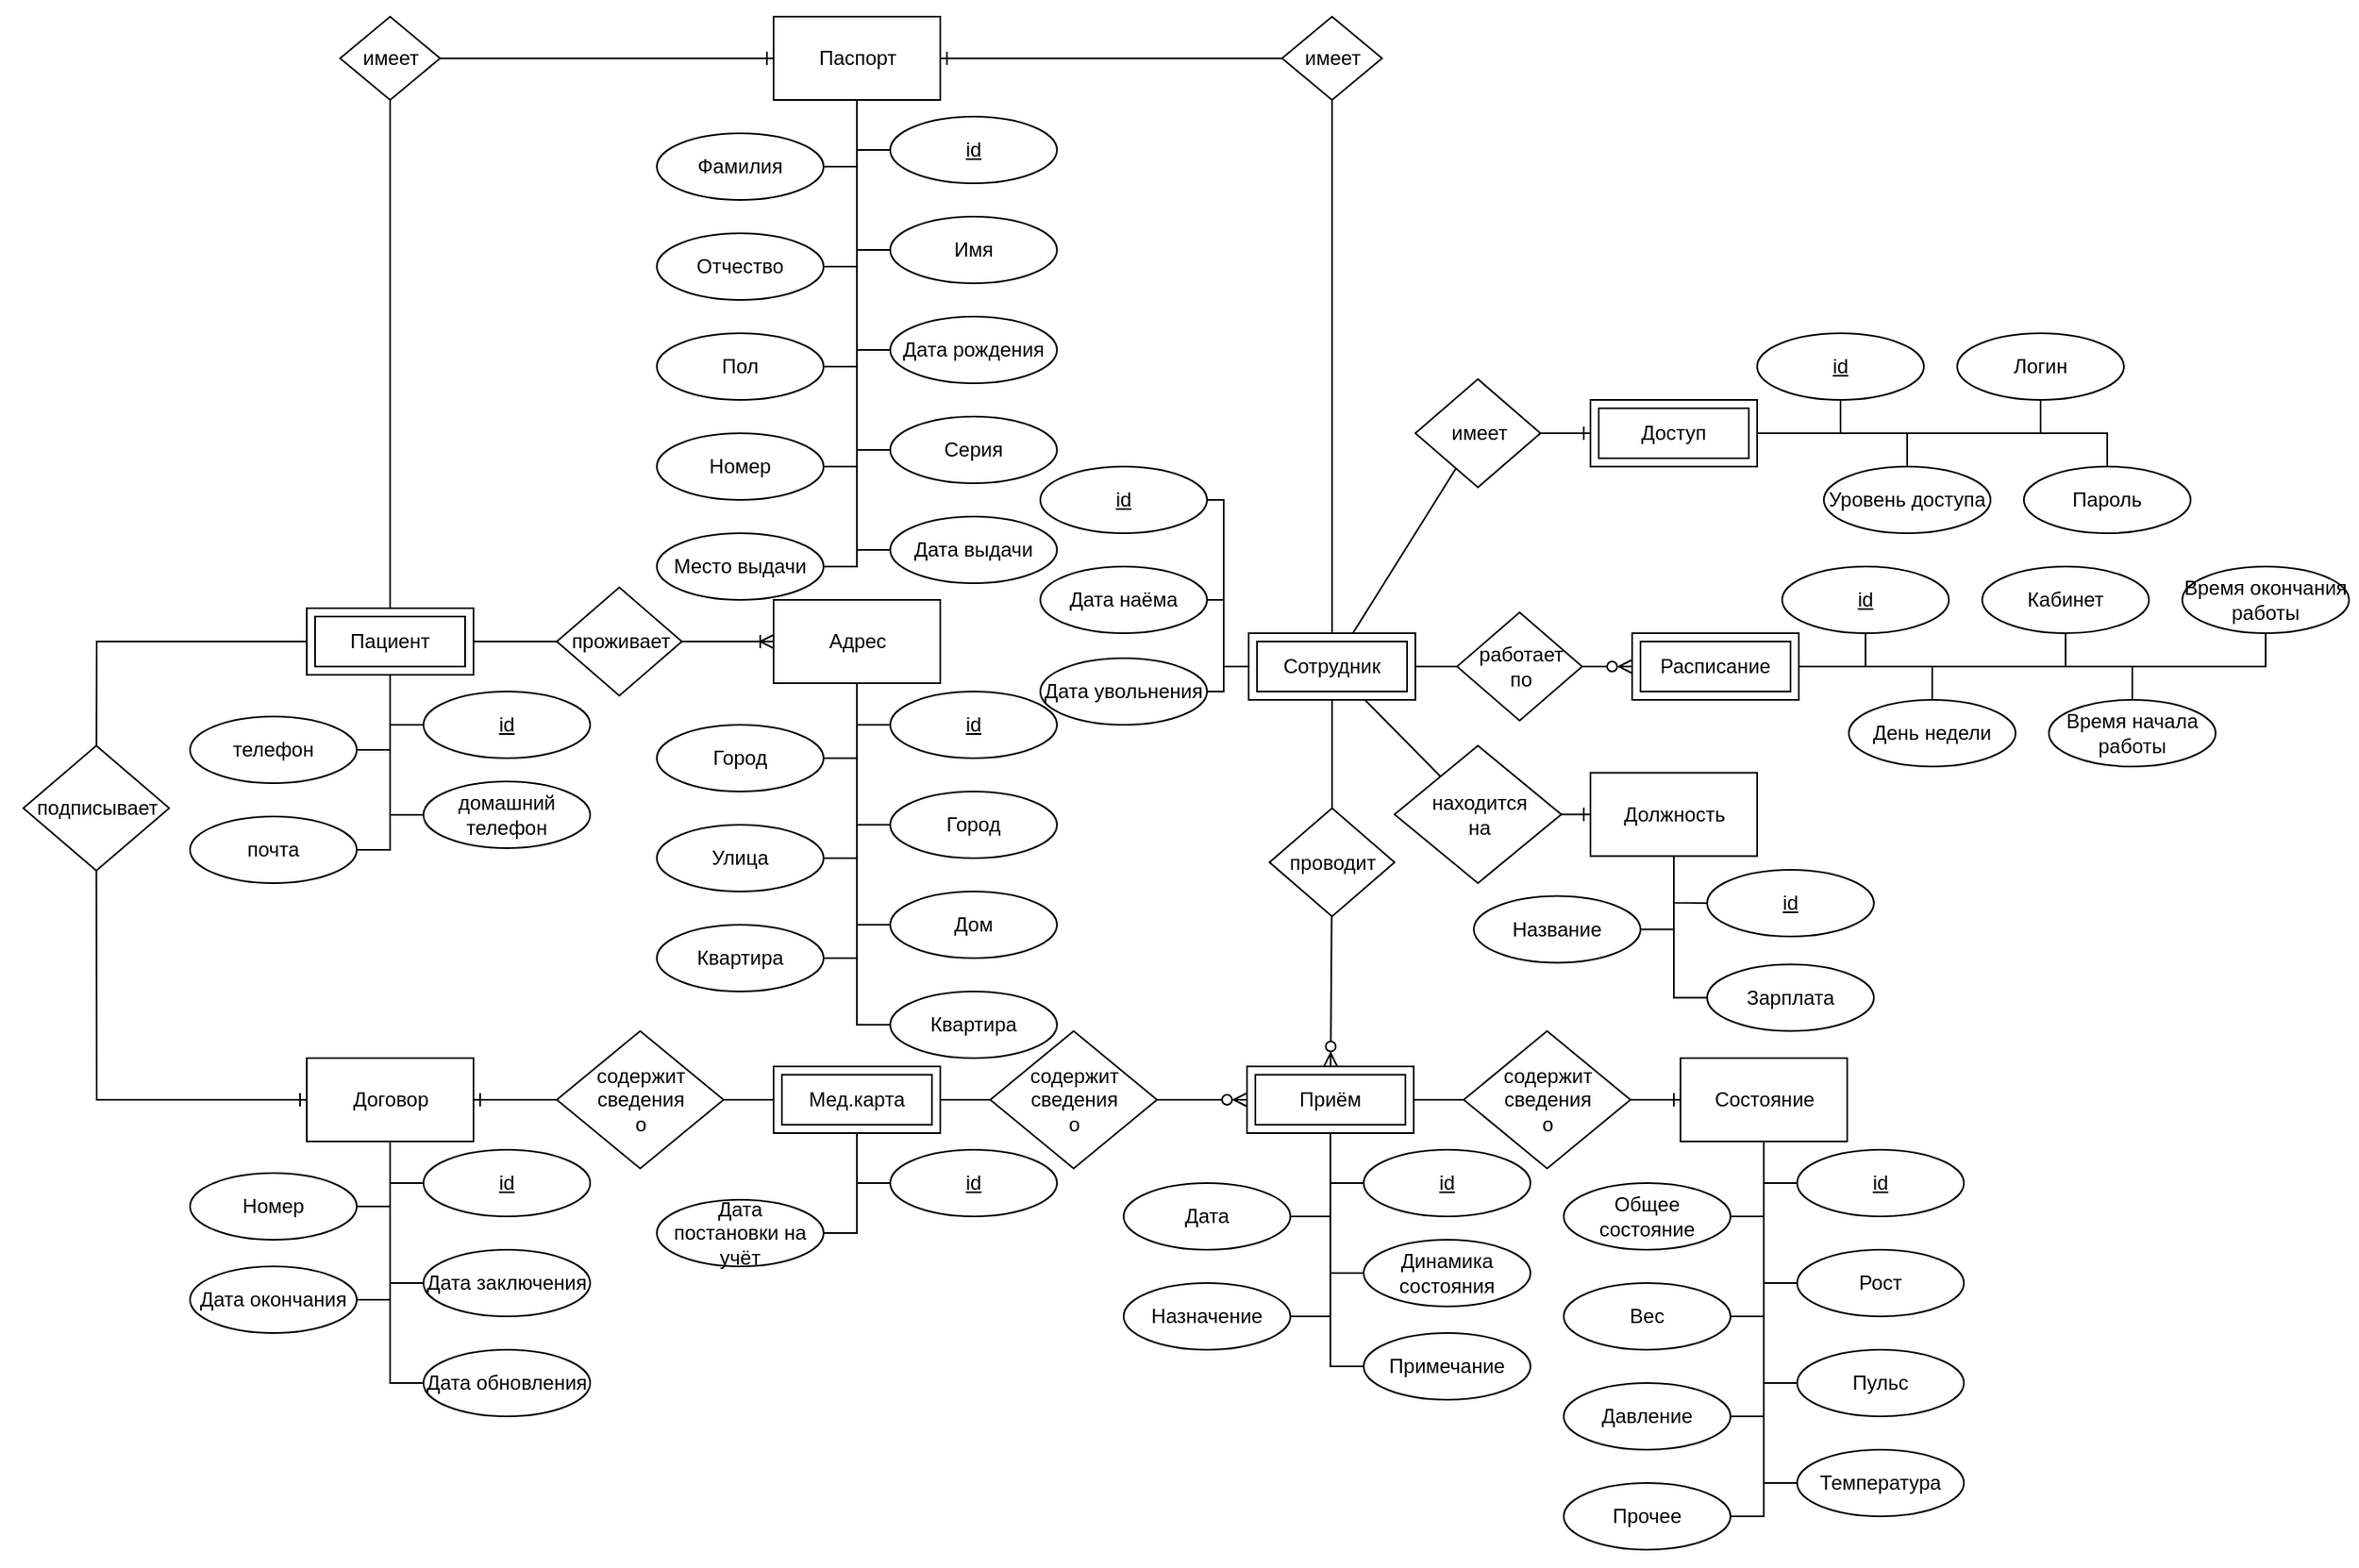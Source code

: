 <mxfile>
    <diagram id="tnf-5lYPBSjHVn5Nec-p" name="Page-1">
        <mxGraphModel dx="2286" dy="1840" grid="0" gridSize="10" guides="1" tooltips="1" connect="1" arrows="1" fold="1" page="0" pageScale="1" pageWidth="1169" pageHeight="827" math="0" shadow="0">
            <root>
                <mxCell id="0"/>
                <mxCell id="1" parent="0"/>
                <mxCell id="151" value="" style="whiteSpace=wrap;html=1;fillColor=none;strokeColor=none;fontStyle=4" vertex="1" parent="1">
                    <mxGeometry x="146" y="-310" width="1414" height="940" as="geometry"/>
                </mxCell>
                <mxCell id="7" style="edgeStyle=none;html=1;endArrow=none;endFill=0;" edge="1" parent="1" source="3" target="6">
                    <mxGeometry relative="1" as="geometry"/>
                </mxCell>
                <mxCell id="10" style="edgeStyle=none;html=1;endArrow=none;endFill=0;" edge="1" parent="1" source="3" target="9">
                    <mxGeometry relative="1" as="geometry"/>
                </mxCell>
                <mxCell id="38" style="edgeStyle=none;rounded=0;html=1;endArrow=none;endFill=0;startArrow=none;startFill=0;" edge="1" parent="1" source="3" target="26">
                    <mxGeometry relative="1" as="geometry">
                        <Array as="points">
                            <mxPoint x="204" y="75"/>
                        </Array>
                    </mxGeometry>
                </mxCell>
                <mxCell id="160" style="edgeStyle=none;rounded=0;html=1;exitX=0.5;exitY=1;exitDx=0;exitDy=0;entryX=0;entryY=0.5;entryDx=0;entryDy=0;endArrow=none;endFill=0;" edge="1" parent="1" source="3" target="4">
                    <mxGeometry relative="1" as="geometry">
                        <Array as="points">
                            <mxPoint x="380" y="125"/>
                        </Array>
                    </mxGeometry>
                </mxCell>
                <mxCell id="161" style="edgeStyle=none;rounded=0;html=1;exitX=0.5;exitY=1;exitDx=0;exitDy=0;entryX=1;entryY=0.5;entryDx=0;entryDy=0;endArrow=none;endFill=0;" edge="1" parent="1" source="3" target="156">
                    <mxGeometry relative="1" as="geometry">
                        <Array as="points">
                            <mxPoint x="380" y="140"/>
                        </Array>
                    </mxGeometry>
                </mxCell>
                <mxCell id="162" style="edgeStyle=none;rounded=0;html=1;exitX=0.5;exitY=1;exitDx=0;exitDy=0;entryX=0;entryY=0.5;entryDx=0;entryDy=0;endArrow=none;endFill=0;" edge="1" parent="1" source="3" target="157">
                    <mxGeometry relative="1" as="geometry">
                        <Array as="points">
                            <mxPoint x="380" y="179"/>
                        </Array>
                    </mxGeometry>
                </mxCell>
                <mxCell id="163" style="edgeStyle=none;rounded=0;html=1;exitX=0.5;exitY=1;exitDx=0;exitDy=0;entryX=1;entryY=0.5;entryDx=0;entryDy=0;endArrow=none;endFill=0;" edge="1" parent="1" source="3" target="158">
                    <mxGeometry relative="1" as="geometry">
                        <Array as="points">
                            <mxPoint x="380" y="200"/>
                        </Array>
                    </mxGeometry>
                </mxCell>
                <mxCell id="3" value="Пациент" style="shape=ext;margin=3;double=1;whiteSpace=wrap;html=1;align=center;" vertex="1" parent="1">
                    <mxGeometry x="330" y="55" width="100" height="40" as="geometry"/>
                </mxCell>
                <mxCell id="4" value="&lt;u&gt;id&lt;/u&gt;" style="ellipse;whiteSpace=wrap;html=1;align=center;" vertex="1" parent="1">
                    <mxGeometry x="400" y="105" width="100" height="40" as="geometry"/>
                </mxCell>
                <mxCell id="92" style="edgeStyle=none;rounded=0;html=1;exitX=0.5;exitY=1;exitDx=0;exitDy=0;entryX=0;entryY=0.5;entryDx=0;entryDy=0;endArrow=none;endFill=0;" edge="1" parent="1" source="5" target="81">
                    <mxGeometry relative="1" as="geometry">
                        <Array as="points">
                            <mxPoint x="660" y="-220"/>
                        </Array>
                    </mxGeometry>
                </mxCell>
                <mxCell id="93" style="edgeStyle=none;rounded=0;html=1;exitX=0.5;exitY=1;exitDx=0;exitDy=0;entryX=1;entryY=0.5;entryDx=0;entryDy=0;endArrow=none;endFill=0;" edge="1" parent="1" source="5" target="82">
                    <mxGeometry relative="1" as="geometry">
                        <Array as="points">
                            <mxPoint x="660" y="-210"/>
                        </Array>
                    </mxGeometry>
                </mxCell>
                <mxCell id="94" style="edgeStyle=none;rounded=0;html=1;exitX=0.5;exitY=1;exitDx=0;exitDy=0;entryX=0;entryY=0.5;entryDx=0;entryDy=0;endArrow=none;endFill=0;" edge="1" parent="1" source="5" target="83">
                    <mxGeometry relative="1" as="geometry">
                        <Array as="points">
                            <mxPoint x="660" y="-160"/>
                        </Array>
                    </mxGeometry>
                </mxCell>
                <mxCell id="95" style="edgeStyle=none;rounded=0;html=1;exitX=0.5;exitY=1;exitDx=0;exitDy=0;entryX=0;entryY=0.5;entryDx=0;entryDy=0;endArrow=none;endFill=0;" edge="1" parent="1" source="5" target="85">
                    <mxGeometry relative="1" as="geometry">
                        <Array as="points">
                            <mxPoint x="660" y="-100"/>
                        </Array>
                    </mxGeometry>
                </mxCell>
                <mxCell id="96" style="edgeStyle=none;rounded=0;html=1;exitX=0.5;exitY=1;exitDx=0;exitDy=0;entryX=1;entryY=0.5;entryDx=0;entryDy=0;endArrow=none;endFill=0;" edge="1" parent="1" source="5" target="84">
                    <mxGeometry relative="1" as="geometry">
                        <Array as="points">
                            <mxPoint x="660" y="-150"/>
                        </Array>
                    </mxGeometry>
                </mxCell>
                <mxCell id="97" style="edgeStyle=none;rounded=0;html=1;exitX=0.5;exitY=1;exitDx=0;exitDy=0;entryX=0;entryY=0.5;entryDx=0;entryDy=0;endArrow=none;endFill=0;" edge="1" parent="1" source="5" target="87">
                    <mxGeometry relative="1" as="geometry">
                        <Array as="points">
                            <mxPoint x="660" y="-40"/>
                        </Array>
                    </mxGeometry>
                </mxCell>
                <mxCell id="98" style="edgeStyle=none;rounded=0;html=1;exitX=0.5;exitY=1;exitDx=0;exitDy=0;entryX=1;entryY=0.5;entryDx=0;entryDy=0;endArrow=none;endFill=0;" edge="1" parent="1" source="5" target="86">
                    <mxGeometry relative="1" as="geometry">
                        <Array as="points">
                            <mxPoint x="660" y="-90"/>
                        </Array>
                    </mxGeometry>
                </mxCell>
                <mxCell id="99" style="edgeStyle=none;rounded=0;html=1;exitX=0.5;exitY=1;exitDx=0;exitDy=0;entryX=0;entryY=0.5;entryDx=0;entryDy=0;endArrow=none;endFill=0;" edge="1" parent="1" source="5" target="89">
                    <mxGeometry relative="1" as="geometry">
                        <Array as="points">
                            <mxPoint x="660" y="20"/>
                        </Array>
                    </mxGeometry>
                </mxCell>
                <mxCell id="100" style="edgeStyle=none;rounded=0;html=1;exitX=0.5;exitY=1;exitDx=0;exitDy=0;entryX=1;entryY=0.5;entryDx=0;entryDy=0;endArrow=none;endFill=0;" edge="1" parent="1" source="5" target="88">
                    <mxGeometry relative="1" as="geometry">
                        <Array as="points">
                            <mxPoint x="660" y="-30"/>
                        </Array>
                    </mxGeometry>
                </mxCell>
                <mxCell id="101" style="edgeStyle=none;rounded=0;html=1;exitX=0.5;exitY=1;exitDx=0;exitDy=0;entryX=1;entryY=0.5;entryDx=0;entryDy=0;endArrow=none;endFill=0;" edge="1" parent="1" source="5" target="90">
                    <mxGeometry relative="1" as="geometry">
                        <Array as="points">
                            <mxPoint x="660" y="30"/>
                        </Array>
                    </mxGeometry>
                </mxCell>
                <mxCell id="5" value="Паспорт" style="html=1;dashed=0;whitespace=wrap;" vertex="1" parent="1">
                    <mxGeometry x="610" y="-300" width="100" height="50" as="geometry"/>
                </mxCell>
                <mxCell id="8" style="edgeStyle=none;html=1;endArrow=ERone;endFill=0;" edge="1" parent="1" source="6" target="5">
                    <mxGeometry relative="1" as="geometry"/>
                </mxCell>
                <mxCell id="6" value="имеет" style="shape=rhombus;html=1;dashed=0;whitespace=wrap;perimeter=rhombusPerimeter;" vertex="1" parent="1">
                    <mxGeometry x="350" y="-300" width="60" height="50" as="geometry"/>
                </mxCell>
                <mxCell id="24" style="edgeStyle=none;rounded=0;html=1;endArrow=ERoneToMany;endFill=0;" edge="1" parent="1" source="9" target="11">
                    <mxGeometry relative="1" as="geometry"/>
                </mxCell>
                <mxCell id="9" value="проживает" style="shape=rhombus;html=1;dashed=0;whitespace=wrap;perimeter=rhombusPerimeter;" vertex="1" parent="1">
                    <mxGeometry x="480" y="42.5" width="75" height="65" as="geometry"/>
                </mxCell>
                <mxCell id="18" style="edgeStyle=none;html=1;exitX=0.5;exitY=1;exitDx=0;exitDy=0;entryX=0;entryY=0.5;entryDx=0;entryDy=0;endArrow=none;endFill=0;rounded=0;" edge="1" parent="1" source="11" target="16">
                    <mxGeometry relative="1" as="geometry">
                        <Array as="points">
                            <mxPoint x="660" y="245"/>
                        </Array>
                    </mxGeometry>
                </mxCell>
                <mxCell id="19" style="edgeStyle=none;rounded=0;html=1;exitX=0.5;exitY=1;exitDx=0;exitDy=0;entryX=0;entryY=0.5;entryDx=0;entryDy=0;endArrow=none;endFill=0;" edge="1" parent="1" source="11" target="12">
                    <mxGeometry relative="1" as="geometry">
                        <Array as="points">
                            <mxPoint x="660" y="125"/>
                        </Array>
                    </mxGeometry>
                </mxCell>
                <mxCell id="20" style="edgeStyle=none;rounded=0;html=1;entryX=1;entryY=0.5;entryDx=0;entryDy=0;endArrow=none;endFill=0;" edge="1" parent="1" source="11" target="13">
                    <mxGeometry relative="1" as="geometry">
                        <Array as="points">
                            <mxPoint x="660" y="145"/>
                        </Array>
                    </mxGeometry>
                </mxCell>
                <mxCell id="21" style="edgeStyle=none;rounded=0;html=1;entryX=0;entryY=0.5;entryDx=0;entryDy=0;endArrow=none;endFill=0;" edge="1" parent="1" source="11" target="14">
                    <mxGeometry relative="1" as="geometry">
                        <Array as="points">
                            <mxPoint x="660" y="185"/>
                        </Array>
                    </mxGeometry>
                </mxCell>
                <mxCell id="22" style="edgeStyle=none;rounded=0;html=1;entryX=1;entryY=0.5;entryDx=0;entryDy=0;endArrow=none;endFill=0;" edge="1" parent="1" source="11" target="15">
                    <mxGeometry relative="1" as="geometry">
                        <Array as="points">
                            <mxPoint x="660" y="205"/>
                        </Array>
                    </mxGeometry>
                </mxCell>
                <mxCell id="23" style="edgeStyle=none;rounded=0;html=1;endArrow=none;endFill=0;" edge="1" parent="1" source="11" target="17">
                    <mxGeometry relative="1" as="geometry">
                        <Array as="points">
                            <mxPoint x="660" y="265"/>
                        </Array>
                    </mxGeometry>
                </mxCell>
                <mxCell id="154" style="edgeStyle=none;rounded=0;html=1;exitX=0.5;exitY=1;exitDx=0;exitDy=0;entryX=0;entryY=0.5;entryDx=0;entryDy=0;endArrow=none;endFill=0;" edge="1" parent="1" source="11" target="153">
                    <mxGeometry relative="1" as="geometry">
                        <Array as="points">
                            <mxPoint x="660" y="305"/>
                        </Array>
                    </mxGeometry>
                </mxCell>
                <mxCell id="11" value="Адрес" style="html=1;dashed=0;whitespace=wrap;" vertex="1" parent="1">
                    <mxGeometry x="610" y="50" width="100" height="50" as="geometry"/>
                </mxCell>
                <mxCell id="12" value="&lt;u&gt;id&lt;/u&gt;" style="ellipse;whiteSpace=wrap;html=1;align=center;" vertex="1" parent="1">
                    <mxGeometry x="680" y="105" width="100" height="40" as="geometry"/>
                </mxCell>
                <mxCell id="13" value="Город" style="ellipse;whiteSpace=wrap;html=1;align=center;" vertex="1" parent="1">
                    <mxGeometry x="540" y="125" width="100" height="40" as="geometry"/>
                </mxCell>
                <mxCell id="14" value="Город" style="ellipse;whiteSpace=wrap;html=1;align=center;" vertex="1" parent="1">
                    <mxGeometry x="680" y="165" width="100" height="40" as="geometry"/>
                </mxCell>
                <mxCell id="15" value="Улица" style="ellipse;whiteSpace=wrap;html=1;align=center;" vertex="1" parent="1">
                    <mxGeometry x="540" y="185" width="100" height="40" as="geometry"/>
                </mxCell>
                <mxCell id="16" value="Дом" style="ellipse;whiteSpace=wrap;html=1;align=center;" vertex="1" parent="1">
                    <mxGeometry x="680" y="225" width="100" height="40" as="geometry"/>
                </mxCell>
                <mxCell id="17" value="Квартира" style="ellipse;whiteSpace=wrap;html=1;align=center;" vertex="1" parent="1">
                    <mxGeometry x="540" y="245" width="100" height="40" as="geometry"/>
                </mxCell>
                <mxCell id="32" style="edgeStyle=none;rounded=0;html=1;exitX=0.5;exitY=1;exitDx=0;exitDy=0;entryX=0;entryY=0.5;entryDx=0;entryDy=0;endArrow=none;endFill=0;" edge="1" parent="1" target="27">
                    <mxGeometry relative="1" as="geometry">
                        <mxPoint x="380" y="370" as="sourcePoint"/>
                        <Array as="points">
                            <mxPoint x="380" y="400"/>
                        </Array>
                    </mxGeometry>
                </mxCell>
                <mxCell id="33" style="edgeStyle=none;rounded=0;html=1;exitX=0.5;exitY=1;exitDx=0;exitDy=0;entryX=0;entryY=0.5;entryDx=0;entryDy=0;endArrow=none;endFill=0;" edge="1" parent="1" target="29">
                    <mxGeometry relative="1" as="geometry">
                        <mxPoint x="380" y="370" as="sourcePoint"/>
                        <Array as="points">
                            <mxPoint x="380" y="460"/>
                        </Array>
                    </mxGeometry>
                </mxCell>
                <mxCell id="34" style="edgeStyle=none;rounded=0;html=1;exitX=0.5;exitY=1;exitDx=0;exitDy=0;entryX=0;entryY=0.5;entryDx=0;entryDy=0;endArrow=none;endFill=0;" edge="1" parent="1" target="31">
                    <mxGeometry relative="1" as="geometry">
                        <mxPoint x="380" y="370" as="sourcePoint"/>
                        <Array as="points">
                            <mxPoint x="380" y="520"/>
                        </Array>
                    </mxGeometry>
                </mxCell>
                <mxCell id="35" style="edgeStyle=none;rounded=0;html=1;exitX=0.5;exitY=1;exitDx=0;exitDy=0;entryX=1;entryY=0.5;entryDx=0;entryDy=0;endArrow=none;endFill=0;" edge="1" parent="1" target="28">
                    <mxGeometry relative="1" as="geometry">
                        <mxPoint x="380" y="370" as="sourcePoint"/>
                        <Array as="points">
                            <mxPoint x="380" y="414"/>
                        </Array>
                    </mxGeometry>
                </mxCell>
                <mxCell id="36" style="edgeStyle=none;rounded=0;html=1;entryX=1;entryY=0.5;entryDx=0;entryDy=0;endArrow=none;endFill=0;" edge="1" parent="1" target="30">
                    <mxGeometry relative="1" as="geometry">
                        <mxPoint x="380" y="370" as="sourcePoint"/>
                        <Array as="points">
                            <mxPoint x="380" y="470"/>
                        </Array>
                    </mxGeometry>
                </mxCell>
                <mxCell id="39" style="edgeStyle=none;rounded=0;html=1;endArrow=ERone;endFill=0;entryX=0;entryY=0.5;entryDx=0;entryDy=0;" edge="1" parent="1" source="26" target="170">
                    <mxGeometry relative="1" as="geometry">
                        <mxPoint x="330" y="350" as="targetPoint"/>
                        <Array as="points">
                            <mxPoint x="204" y="350"/>
                        </Array>
                    </mxGeometry>
                </mxCell>
                <mxCell id="26" value="подписывает" style="shape=rhombus;html=1;dashed=0;whitespace=wrap;perimeter=rhombusPerimeter;" vertex="1" parent="1">
                    <mxGeometry x="160" y="137.5" width="87.5" height="75" as="geometry"/>
                </mxCell>
                <mxCell id="27" value="&lt;u&gt;id&lt;/u&gt;" style="ellipse;whiteSpace=wrap;html=1;align=center;" vertex="1" parent="1">
                    <mxGeometry x="400" y="380" width="100" height="40" as="geometry"/>
                </mxCell>
                <mxCell id="28" value="Номер" style="ellipse;whiteSpace=wrap;html=1;align=center;" vertex="1" parent="1">
                    <mxGeometry x="260" y="394" width="100" height="40" as="geometry"/>
                </mxCell>
                <mxCell id="29" value="Дата заключения" style="ellipse;whiteSpace=wrap;html=1;align=center;" vertex="1" parent="1">
                    <mxGeometry x="400" y="440" width="100" height="40" as="geometry"/>
                </mxCell>
                <mxCell id="30" value="Дата окончания" style="ellipse;whiteSpace=wrap;html=1;align=center;" vertex="1" parent="1">
                    <mxGeometry x="260" y="450" width="100" height="40" as="geometry"/>
                </mxCell>
                <mxCell id="31" value="Дата обновления" style="ellipse;whiteSpace=wrap;html=1;align=center;" vertex="1" parent="1">
                    <mxGeometry x="400" y="500" width="100" height="40" as="geometry"/>
                </mxCell>
                <mxCell id="42" style="edgeStyle=none;rounded=0;html=1;endArrow=none;endFill=0;" edge="1" parent="1" source="40" target="41">
                    <mxGeometry relative="1" as="geometry"/>
                </mxCell>
                <mxCell id="46" style="edgeStyle=none;rounded=0;html=1;exitX=0.5;exitY=1;exitDx=0;exitDy=0;entryX=0;entryY=0.5;entryDx=0;entryDy=0;endArrow=none;endFill=0;" edge="1" parent="1" source="40" target="44">
                    <mxGeometry relative="1" as="geometry">
                        <Array as="points">
                            <mxPoint x="660" y="400"/>
                        </Array>
                    </mxGeometry>
                </mxCell>
                <mxCell id="47" style="edgeStyle=none;rounded=0;html=1;exitX=0.5;exitY=1;exitDx=0;exitDy=0;entryX=1;entryY=0.5;entryDx=0;entryDy=0;endArrow=none;endFill=0;" edge="1" parent="1" source="40" target="45">
                    <mxGeometry relative="1" as="geometry">
                        <Array as="points">
                            <mxPoint x="660" y="430"/>
                        </Array>
                    </mxGeometry>
                </mxCell>
                <mxCell id="49" style="edgeStyle=none;rounded=0;html=1;endArrow=none;endFill=0;" edge="1" parent="1" source="40" target="48">
                    <mxGeometry relative="1" as="geometry"/>
                </mxCell>
                <mxCell id="40" value="Мед.карта" style="shape=ext;margin=3;double=1;whiteSpace=wrap;html=1;align=center;" vertex="1" parent="1">
                    <mxGeometry x="610" y="330" width="100" height="40" as="geometry"/>
                </mxCell>
                <mxCell id="43" style="edgeStyle=none;rounded=0;html=1;endArrow=ERone;endFill=0;entryX=1;entryY=0.5;entryDx=0;entryDy=0;" edge="1" parent="1" source="41" target="170">
                    <mxGeometry relative="1" as="geometry">
                        <mxPoint x="430" y="350" as="targetPoint"/>
                    </mxGeometry>
                </mxCell>
                <mxCell id="41" value="содержит&lt;br&gt;сведения&lt;br&gt;о" style="shape=rhombus;html=1;dashed=0;whitespace=wrap;perimeter=rhombusPerimeter;" vertex="1" parent="1">
                    <mxGeometry x="480" y="308.75" width="100" height="82.5" as="geometry"/>
                </mxCell>
                <mxCell id="44" value="&lt;u&gt;id&lt;/u&gt;" style="ellipse;whiteSpace=wrap;html=1;align=center;" vertex="1" parent="1">
                    <mxGeometry x="680" y="380" width="100" height="40" as="geometry"/>
                </mxCell>
                <mxCell id="45" value="Дата&lt;br&gt;постановки на&lt;br&gt;учёт" style="ellipse;whiteSpace=wrap;html=1;align=center;" vertex="1" parent="1">
                    <mxGeometry x="540" y="410" width="100" height="40" as="geometry"/>
                </mxCell>
                <mxCell id="51" style="edgeStyle=none;rounded=0;html=1;endArrow=ERzeroToMany;endFill=0;" edge="1" parent="1" target="50">
                    <mxGeometry relative="1" as="geometry">
                        <mxPoint x="800.0" y="350" as="sourcePoint"/>
                    </mxGeometry>
                </mxCell>
                <mxCell id="48" value="содержит&lt;br&gt;сведения&lt;br&gt;о" style="shape=rhombus;html=1;dashed=0;whitespace=wrap;perimeter=rhombusPerimeter;" vertex="1" parent="1">
                    <mxGeometry x="740" y="308.75" width="100" height="82.5" as="geometry"/>
                </mxCell>
                <mxCell id="77" style="edgeStyle=none;rounded=0;html=1;endArrow=none;endFill=0;" edge="1" parent="1" source="50" target="76">
                    <mxGeometry relative="1" as="geometry"/>
                </mxCell>
                <mxCell id="102" style="edgeStyle=none;rounded=0;html=1;exitX=0.5;exitY=1;exitDx=0;exitDy=0;entryX=0;entryY=0.5;entryDx=0;entryDy=0;endArrow=none;endFill=0;" edge="1" parent="1" source="50" target="52">
                    <mxGeometry relative="1" as="geometry">
                        <Array as="points">
                            <mxPoint x="944" y="400"/>
                        </Array>
                    </mxGeometry>
                </mxCell>
                <mxCell id="103" style="edgeStyle=none;rounded=0;html=1;exitX=0.5;exitY=1;exitDx=0;exitDy=0;entryX=1;entryY=0.5;entryDx=0;entryDy=0;endArrow=none;endFill=0;" edge="1" parent="1" source="50" target="53">
                    <mxGeometry relative="1" as="geometry">
                        <mxPoint x="924" y="420" as="targetPoint"/>
                        <Array as="points">
                            <mxPoint x="944" y="420"/>
                        </Array>
                    </mxGeometry>
                </mxCell>
                <mxCell id="104" style="edgeStyle=none;rounded=0;html=1;exitX=0.5;exitY=1;exitDx=0;exitDy=0;entryX=0;entryY=0.5;entryDx=0;entryDy=0;endArrow=none;endFill=0;" edge="1" parent="1" source="50" target="54">
                    <mxGeometry relative="1" as="geometry">
                        <Array as="points">
                            <mxPoint x="944" y="454"/>
                        </Array>
                    </mxGeometry>
                </mxCell>
                <mxCell id="105" style="edgeStyle=none;rounded=0;html=1;exitX=0.5;exitY=1;exitDx=0;exitDy=0;endArrow=none;endFill=0;" edge="1" parent="1" source="50" target="55">
                    <mxGeometry relative="1" as="geometry">
                        <mxPoint x="924" y="480" as="targetPoint"/>
                        <Array as="points">
                            <mxPoint x="944" y="480"/>
                        </Array>
                    </mxGeometry>
                </mxCell>
                <mxCell id="106" style="edgeStyle=none;rounded=0;html=1;exitX=0.5;exitY=1;exitDx=0;exitDy=0;entryX=0;entryY=0.5;entryDx=0;entryDy=0;endArrow=none;endFill=0;" edge="1" parent="1" source="50" target="56">
                    <mxGeometry relative="1" as="geometry">
                        <Array as="points">
                            <mxPoint x="944" y="510"/>
                        </Array>
                    </mxGeometry>
                </mxCell>
                <mxCell id="50" value="Приём" style="shape=ext;margin=3;double=1;whiteSpace=wrap;html=1;align=center;" vertex="1" parent="1">
                    <mxGeometry x="894" y="330" width="100" height="40" as="geometry"/>
                </mxCell>
                <mxCell id="52" value="&lt;u&gt;id&lt;/u&gt;" style="ellipse;whiteSpace=wrap;html=1;align=center;" vertex="1" parent="1">
                    <mxGeometry x="964" y="380" width="100" height="40" as="geometry"/>
                </mxCell>
                <mxCell id="53" value="Дата&lt;span style=&quot;color: rgba(0 , 0 , 0 , 0) ; font-family: monospace ; font-size: 0px&quot;&gt;%3CmxGraphModel%3E%3Croot%3E%3CmxCell%20id%3D%220%22%2F%3E%3CmxCell%20id%3D%221%22%20parent%3D%220%22%2F%3E%3CmxCell%20id%3D%222%22%20value%3D%22id%22%20style%3D%22ellipse%3BwhiteSpace%3Dwrap%3Bhtml%3D1%3Balign%3Dcenter%3B%22%20vertex%3D%221%22%20parent%3D%221%22%3E%3CmxGeometry%20x%3D%221050%22%20y%3D%22380%22%20width%3D%22100%22%20height%3D%2240%22%20as%3D%22geometry%22%2F%3E%3C%2FmxCell%3E%3C%2Froot%3E%3C%2FmxGraphModel%3E&lt;/span&gt;" style="ellipse;whiteSpace=wrap;html=1;align=center;" vertex="1" parent="1">
                    <mxGeometry x="820" y="400" width="100" height="40" as="geometry"/>
                </mxCell>
                <mxCell id="54" value="Динамика состояния" style="ellipse;whiteSpace=wrap;html=1;align=center;" vertex="1" parent="1">
                    <mxGeometry x="964" y="434" width="100" height="40" as="geometry"/>
                </mxCell>
                <mxCell id="55" value="Назначение" style="ellipse;whiteSpace=wrap;html=1;align=center;" vertex="1" parent="1">
                    <mxGeometry x="820" y="460" width="100" height="40" as="geometry"/>
                </mxCell>
                <mxCell id="56" value="Примечание" style="ellipse;whiteSpace=wrap;html=1;align=center;" vertex="1" parent="1">
                    <mxGeometry x="964" y="490" width="100" height="40" as="geometry"/>
                </mxCell>
                <mxCell id="67" style="edgeStyle=none;rounded=0;html=1;exitX=0.5;exitY=1;exitDx=0;exitDy=0;entryX=0;entryY=0.5;entryDx=0;entryDy=0;endArrow=none;endFill=0;" edge="1" parent="1" source="57" target="58">
                    <mxGeometry relative="1" as="geometry">
                        <Array as="points">
                            <mxPoint x="1204" y="400"/>
                        </Array>
                    </mxGeometry>
                </mxCell>
                <mxCell id="68" style="edgeStyle=none;rounded=0;html=1;exitX=0.5;exitY=1;exitDx=0;exitDy=0;entryX=1;entryY=0.5;entryDx=0;entryDy=0;endArrow=none;endFill=0;" edge="1" parent="1" source="57" target="59">
                    <mxGeometry relative="1" as="geometry">
                        <Array as="points">
                            <mxPoint x="1204" y="420"/>
                        </Array>
                    </mxGeometry>
                </mxCell>
                <mxCell id="69" style="edgeStyle=none;rounded=0;html=1;exitX=0.5;exitY=1;exitDx=0;exitDy=0;entryX=0;entryY=0.5;entryDx=0;entryDy=0;endArrow=none;endFill=0;" edge="1" parent="1" source="57" target="60">
                    <mxGeometry relative="1" as="geometry">
                        <Array as="points">
                            <mxPoint x="1204" y="460"/>
                        </Array>
                    </mxGeometry>
                </mxCell>
                <mxCell id="71" style="edgeStyle=none;rounded=0;html=1;exitX=0.5;exitY=1;exitDx=0;exitDy=0;entryX=1;entryY=0.5;entryDx=0;entryDy=0;endArrow=none;endFill=0;" edge="1" parent="1" source="57" target="61">
                    <mxGeometry relative="1" as="geometry">
                        <Array as="points">
                            <mxPoint x="1204" y="480"/>
                        </Array>
                    </mxGeometry>
                </mxCell>
                <mxCell id="72" style="edgeStyle=none;rounded=0;html=1;exitX=0.5;exitY=1;exitDx=0;exitDy=0;entryX=0;entryY=0.5;entryDx=0;entryDy=0;endArrow=none;endFill=0;" edge="1" parent="1" source="57" target="62">
                    <mxGeometry relative="1" as="geometry">
                        <Array as="points">
                            <mxPoint x="1204" y="520"/>
                        </Array>
                    </mxGeometry>
                </mxCell>
                <mxCell id="73" style="edgeStyle=none;rounded=0;html=1;exitX=0.5;exitY=1;exitDx=0;exitDy=0;entryX=1;entryY=0.5;entryDx=0;entryDy=0;endArrow=none;endFill=0;" edge="1" parent="1" source="57" target="63">
                    <mxGeometry relative="1" as="geometry">
                        <Array as="points">
                            <mxPoint x="1204" y="540"/>
                        </Array>
                    </mxGeometry>
                </mxCell>
                <mxCell id="74" style="edgeStyle=none;rounded=0;html=1;exitX=0.5;exitY=1;exitDx=0;exitDy=0;entryX=0;entryY=0.5;entryDx=0;entryDy=0;endArrow=none;endFill=0;" edge="1" parent="1" source="57" target="64">
                    <mxGeometry relative="1" as="geometry">
                        <Array as="points">
                            <mxPoint x="1204" y="580"/>
                        </Array>
                    </mxGeometry>
                </mxCell>
                <mxCell id="75" style="edgeStyle=none;rounded=0;html=1;entryX=1;entryY=0.5;entryDx=0;entryDy=0;endArrow=none;endFill=0;" edge="1" parent="1" source="57" target="65">
                    <mxGeometry relative="1" as="geometry">
                        <Array as="points">
                            <mxPoint x="1204" y="600"/>
                        </Array>
                    </mxGeometry>
                </mxCell>
                <mxCell id="57" value="Состояние" style="html=1;dashed=0;whitespace=wrap;" vertex="1" parent="1">
                    <mxGeometry x="1154" y="325" width="100" height="50" as="geometry"/>
                </mxCell>
                <mxCell id="58" value="&lt;u&gt;id&lt;/u&gt;" style="ellipse;whiteSpace=wrap;html=1;align=center;" vertex="1" parent="1">
                    <mxGeometry x="1224" y="380" width="100" height="40" as="geometry"/>
                </mxCell>
                <mxCell id="59" value="Общее состояние" style="ellipse;whiteSpace=wrap;html=1;align=center;" vertex="1" parent="1">
                    <mxGeometry x="1084" y="400" width="100" height="40" as="geometry"/>
                </mxCell>
                <mxCell id="60" value="Рост" style="ellipse;whiteSpace=wrap;html=1;align=center;" vertex="1" parent="1">
                    <mxGeometry x="1224" y="440" width="100" height="40" as="geometry"/>
                </mxCell>
                <mxCell id="61" value="Вес" style="ellipse;whiteSpace=wrap;html=1;align=center;" vertex="1" parent="1">
                    <mxGeometry x="1084" y="460" width="100" height="40" as="geometry"/>
                </mxCell>
                <mxCell id="62" value="Пульс" style="ellipse;whiteSpace=wrap;html=1;align=center;" vertex="1" parent="1">
                    <mxGeometry x="1224" y="500" width="100" height="40" as="geometry"/>
                </mxCell>
                <mxCell id="63" value="Давление" style="ellipse;whiteSpace=wrap;html=1;align=center;" vertex="1" parent="1">
                    <mxGeometry x="1084" y="520" width="100" height="40" as="geometry"/>
                </mxCell>
                <mxCell id="64" value="Температура" style="ellipse;whiteSpace=wrap;html=1;align=center;" vertex="1" parent="1">
                    <mxGeometry x="1224" y="560" width="100" height="40" as="geometry"/>
                </mxCell>
                <mxCell id="65" value="Прочее" style="ellipse;whiteSpace=wrap;html=1;align=center;" vertex="1" parent="1">
                    <mxGeometry x="1084" y="580" width="100" height="40" as="geometry"/>
                </mxCell>
                <mxCell id="78" style="edgeStyle=none;rounded=0;html=1;endArrow=ERone;endFill=0;" edge="1" parent="1" source="76" target="57">
                    <mxGeometry relative="1" as="geometry"/>
                </mxCell>
                <mxCell id="76" value="содержит&lt;br&gt;сведения&lt;br&gt;о" style="shape=rhombus;html=1;dashed=0;whitespace=wrap;perimeter=rhombusPerimeter;" vertex="1" parent="1">
                    <mxGeometry x="1024" y="308.75" width="100" height="82.5" as="geometry"/>
                </mxCell>
                <mxCell id="108" style="edgeStyle=none;rounded=0;html=1;endArrow=none;endFill=0;" edge="1" parent="1" source="79" target="107">
                    <mxGeometry relative="1" as="geometry"/>
                </mxCell>
                <mxCell id="111" style="edgeStyle=none;rounded=0;html=1;endArrow=none;endFill=0;" edge="1" parent="1" source="79" target="80">
                    <mxGeometry relative="1" as="geometry"/>
                </mxCell>
                <mxCell id="121" style="edgeStyle=none;rounded=0;html=1;endArrow=none;endFill=0;" edge="1" parent="1" source="79" target="120">
                    <mxGeometry relative="1" as="geometry"/>
                </mxCell>
                <mxCell id="127" style="edgeStyle=none;rounded=0;html=1;endArrow=none;endFill=0;" edge="1" parent="1" target="125">
                    <mxGeometry relative="1" as="geometry">
                        <mxPoint x="1020" y="90" as="sourcePoint"/>
                    </mxGeometry>
                </mxCell>
                <mxCell id="141" style="edgeStyle=none;rounded=0;html=1;endArrow=none;endFill=0;" edge="1" parent="1" source="79" target="140">
                    <mxGeometry relative="1" as="geometry"/>
                </mxCell>
                <mxCell id="167" style="edgeStyle=none;rounded=0;html=1;exitX=0;exitY=0.5;exitDx=0;exitDy=0;entryX=1;entryY=0.5;entryDx=0;entryDy=0;endArrow=none;endFill=0;" edge="1" parent="1" source="79" target="164">
                    <mxGeometry relative="1" as="geometry">
                        <Array as="points">
                            <mxPoint x="880" y="90"/>
                            <mxPoint x="880" y="-10"/>
                        </Array>
                    </mxGeometry>
                </mxCell>
                <mxCell id="168" style="edgeStyle=none;rounded=0;html=1;exitX=0;exitY=0.5;exitDx=0;exitDy=0;entryX=1;entryY=0.5;entryDx=0;entryDy=0;endArrow=none;endFill=0;" edge="1" parent="1" source="79" target="166">
                    <mxGeometry relative="1" as="geometry">
                        <Array as="points">
                            <mxPoint x="880" y="90"/>
                            <mxPoint x="880" y="105"/>
                        </Array>
                    </mxGeometry>
                </mxCell>
                <mxCell id="169" style="edgeStyle=none;rounded=0;html=1;exitX=0;exitY=0.5;exitDx=0;exitDy=0;entryX=1;entryY=0.5;entryDx=0;entryDy=0;endArrow=none;endFill=0;" edge="1" parent="1" source="79" target="165">
                    <mxGeometry relative="1" as="geometry">
                        <Array as="points">
                            <mxPoint x="880" y="90"/>
                            <mxPoint x="880" y="50"/>
                        </Array>
                    </mxGeometry>
                </mxCell>
                <mxCell id="171" style="edgeStyle=none;rounded=0;html=1;exitX=1;exitY=0.5;exitDx=0;exitDy=0;startArrow=none;startFill=0;endArrow=none;endFill=0;" edge="1" parent="1" source="79" target="125">
                    <mxGeometry relative="1" as="geometry"/>
                </mxCell>
                <mxCell id="79" value="Сотрудник" style="shape=ext;margin=3;double=1;whiteSpace=wrap;html=1;align=center;" vertex="1" parent="1">
                    <mxGeometry x="895" y="70" width="100" height="40" as="geometry"/>
                </mxCell>
                <mxCell id="112" style="edgeStyle=none;rounded=0;html=1;endArrow=ERzeroToMany;endFill=0;" edge="1" parent="1" source="80" target="50">
                    <mxGeometry relative="1" as="geometry"/>
                </mxCell>
                <mxCell id="80" value="проводит" style="shape=rhombus;html=1;dashed=0;whitespace=wrap;perimeter=rhombusPerimeter;" vertex="1" parent="1">
                    <mxGeometry x="907.5" y="175" width="75" height="65" as="geometry"/>
                </mxCell>
                <mxCell id="81" value="&lt;u&gt;id&lt;/u&gt;" style="ellipse;whiteSpace=wrap;html=1;align=center;" vertex="1" parent="1">
                    <mxGeometry x="680" y="-240" width="100" height="40" as="geometry"/>
                </mxCell>
                <mxCell id="82" value="Фамилия" style="ellipse;whiteSpace=wrap;html=1;align=center;" vertex="1" parent="1">
                    <mxGeometry x="540" y="-230" width="100" height="40" as="geometry"/>
                </mxCell>
                <mxCell id="83" value="Имя" style="ellipse;whiteSpace=wrap;html=1;align=center;" vertex="1" parent="1">
                    <mxGeometry x="680" y="-180" width="100" height="40" as="geometry"/>
                </mxCell>
                <mxCell id="84" value="Отчество" style="ellipse;whiteSpace=wrap;html=1;align=center;" vertex="1" parent="1">
                    <mxGeometry x="540" y="-170" width="100" height="40" as="geometry"/>
                </mxCell>
                <mxCell id="85" value="Дата рождения" style="ellipse;whiteSpace=wrap;html=1;align=center;" vertex="1" parent="1">
                    <mxGeometry x="680" y="-120" width="100" height="40" as="geometry"/>
                </mxCell>
                <mxCell id="86" value="Пол" style="ellipse;whiteSpace=wrap;html=1;align=center;" vertex="1" parent="1">
                    <mxGeometry x="540" y="-110" width="100" height="40" as="geometry"/>
                </mxCell>
                <mxCell id="87" value="Серия" style="ellipse;whiteSpace=wrap;html=1;align=center;" vertex="1" parent="1">
                    <mxGeometry x="680" y="-60" width="100" height="40" as="geometry"/>
                </mxCell>
                <mxCell id="88" value="Номер" style="ellipse;whiteSpace=wrap;html=1;align=center;" vertex="1" parent="1">
                    <mxGeometry x="540" y="-50" width="100" height="40" as="geometry"/>
                </mxCell>
                <mxCell id="89" value="Дата выдачи" style="ellipse;whiteSpace=wrap;html=1;align=center;" vertex="1" parent="1">
                    <mxGeometry x="680" width="100" height="40" as="geometry"/>
                </mxCell>
                <mxCell id="90" value="Место выдачи" style="ellipse;whiteSpace=wrap;html=1;align=center;" vertex="1" parent="1">
                    <mxGeometry x="540" y="10" width="100" height="40" as="geometry"/>
                </mxCell>
                <mxCell id="109" style="edgeStyle=none;rounded=0;html=1;endArrow=ERone;endFill=0;" edge="1" parent="1" source="107" target="5">
                    <mxGeometry relative="1" as="geometry"/>
                </mxCell>
                <mxCell id="107" value="имеет" style="shape=rhombus;html=1;dashed=0;whitespace=wrap;perimeter=rhombusPerimeter;" vertex="1" parent="1">
                    <mxGeometry x="915" y="-300" width="60" height="50" as="geometry"/>
                </mxCell>
                <mxCell id="117" style="edgeStyle=none;rounded=0;html=1;exitX=0.5;exitY=1;exitDx=0;exitDy=0;entryX=0;entryY=0.5;entryDx=0;entryDy=0;endArrow=none;endFill=0;" edge="1" parent="1" source="113" target="114">
                    <mxGeometry relative="1" as="geometry">
                        <Array as="points">
                            <mxPoint x="1150" y="231.75"/>
                        </Array>
                    </mxGeometry>
                </mxCell>
                <mxCell id="118" style="edgeStyle=none;rounded=0;html=1;exitX=0.5;exitY=1;exitDx=0;exitDy=0;entryX=1;entryY=0.5;entryDx=0;entryDy=0;endArrow=none;endFill=0;" edge="1" parent="1" source="113" target="115">
                    <mxGeometry relative="1" as="geometry">
                        <Array as="points">
                            <mxPoint x="1150" y="247.75"/>
                        </Array>
                    </mxGeometry>
                </mxCell>
                <mxCell id="119" style="edgeStyle=none;rounded=0;html=1;exitX=0.5;exitY=1;exitDx=0;exitDy=0;entryX=0;entryY=0.5;entryDx=0;entryDy=0;endArrow=none;endFill=0;" edge="1" parent="1" source="113" target="116">
                    <mxGeometry relative="1" as="geometry">
                        <Array as="points">
                            <mxPoint x="1150" y="288.75"/>
                        </Array>
                    </mxGeometry>
                </mxCell>
                <mxCell id="113" value="Должность" style="html=1;dashed=0;whitespace=wrap;" vertex="1" parent="1">
                    <mxGeometry x="1100" y="153.75" width="100" height="50" as="geometry"/>
                </mxCell>
                <mxCell id="114" value="&lt;u&gt;id&lt;/u&gt;" style="ellipse;whiteSpace=wrap;html=1;align=center;rotation=0;" vertex="1" parent="1">
                    <mxGeometry x="1170" y="212" width="100" height="40" as="geometry"/>
                </mxCell>
                <mxCell id="115" value="Название" style="ellipse;whiteSpace=wrap;html=1;align=center;" vertex="1" parent="1">
                    <mxGeometry x="1030" y="227.75" width="100" height="40" as="geometry"/>
                </mxCell>
                <mxCell id="116" value="Зарплата" style="ellipse;whiteSpace=wrap;html=1;align=center;" vertex="1" parent="1">
                    <mxGeometry x="1170" y="268.75" width="100" height="40" as="geometry"/>
                </mxCell>
                <mxCell id="122" style="edgeStyle=none;rounded=0;html=1;endArrow=ERone;endFill=0;" edge="1" parent="1" source="120" target="113">
                    <mxGeometry relative="1" as="geometry">
                        <mxPoint x="1080" y="178.75" as="sourcePoint"/>
                    </mxGeometry>
                </mxCell>
                <mxCell id="120" value="находится&lt;br&gt;на" style="shape=rhombus;html=1;dashed=0;whitespace=wrap;perimeter=rhombusPerimeter;" vertex="1" parent="1">
                    <mxGeometry x="982.5" y="137.5" width="100" height="82.5" as="geometry"/>
                </mxCell>
                <mxCell id="134" style="edgeStyle=none;rounded=0;html=1;exitX=1;exitY=0.5;exitDx=0;exitDy=0;endArrow=none;endFill=0;" edge="1" parent="1" source="124" target="129">
                    <mxGeometry relative="1" as="geometry">
                        <Array as="points">
                            <mxPoint x="1265" y="90"/>
                        </Array>
                    </mxGeometry>
                </mxCell>
                <mxCell id="135" style="edgeStyle=none;rounded=0;html=1;exitX=1;exitY=0.5;exitDx=0;exitDy=0;endArrow=none;endFill=0;" edge="1" parent="1" source="124" target="131">
                    <mxGeometry relative="1" as="geometry">
                        <Array as="points">
                            <mxPoint x="1385" y="90"/>
                        </Array>
                    </mxGeometry>
                </mxCell>
                <mxCell id="136" style="edgeStyle=none;rounded=0;html=1;exitX=1;exitY=0.5;exitDx=0;exitDy=0;endArrow=none;endFill=0;" edge="1" parent="1" source="124" target="130">
                    <mxGeometry relative="1" as="geometry">
                        <Array as="points">
                            <mxPoint x="1305" y="90"/>
                        </Array>
                    </mxGeometry>
                </mxCell>
                <mxCell id="137" style="edgeStyle=none;rounded=0;html=1;exitX=1;exitY=0.5;exitDx=0;exitDy=0;endArrow=none;endFill=0;" edge="1" parent="1" source="124" target="132">
                    <mxGeometry relative="1" as="geometry">
                        <Array as="points">
                            <mxPoint x="1425" y="90"/>
                        </Array>
                    </mxGeometry>
                </mxCell>
                <mxCell id="138" style="edgeStyle=none;rounded=0;html=1;exitX=1;exitY=0.5;exitDx=0;exitDy=0;endArrow=none;endFill=0;" edge="1" parent="1" source="124" target="133">
                    <mxGeometry relative="1" as="geometry">
                        <Array as="points">
                            <mxPoint x="1505" y="90"/>
                        </Array>
                    </mxGeometry>
                </mxCell>
                <mxCell id="124" value="Расписание" style="shape=ext;margin=3;double=1;whiteSpace=wrap;html=1;align=center;" vertex="1" parent="1">
                    <mxGeometry x="1125" y="70" width="100" height="40" as="geometry"/>
                </mxCell>
                <mxCell id="128" style="edgeStyle=none;rounded=0;html=1;endArrow=ERzeroToMany;endFill=0;" edge="1" parent="1" source="125" target="124">
                    <mxGeometry relative="1" as="geometry"/>
                </mxCell>
                <mxCell id="125" value="работает&lt;br&gt;по" style="shape=rhombus;html=1;dashed=0;whitespace=wrap;perimeter=rhombusPerimeter;" vertex="1" parent="1">
                    <mxGeometry x="1020" y="57.5" width="75" height="65" as="geometry"/>
                </mxCell>
                <mxCell id="129" value="&lt;u&gt;id&lt;/u&gt;" style="ellipse;whiteSpace=wrap;html=1;align=center;" vertex="1" parent="1">
                    <mxGeometry x="1215" y="30" width="100" height="40" as="geometry"/>
                </mxCell>
                <mxCell id="130" value="День недели" style="ellipse;whiteSpace=wrap;html=1;align=center;" vertex="1" parent="1">
                    <mxGeometry x="1255" y="110" width="100" height="40" as="geometry"/>
                </mxCell>
                <mxCell id="131" value="Кабинет" style="ellipse;whiteSpace=wrap;html=1;align=center;" vertex="1" parent="1">
                    <mxGeometry x="1335" y="30" width="100" height="40" as="geometry"/>
                </mxCell>
                <mxCell id="132" value="Время начала&lt;br&gt;работы" style="ellipse;whiteSpace=wrap;html=1;align=center;" vertex="1" parent="1">
                    <mxGeometry x="1375" y="110" width="100" height="40" as="geometry"/>
                </mxCell>
                <mxCell id="133" value="Время окончания&lt;br&gt;работы" style="ellipse;whiteSpace=wrap;html=1;align=center;" vertex="1" parent="1">
                    <mxGeometry x="1455" y="30" width="100" height="40" as="geometry"/>
                </mxCell>
                <mxCell id="145" style="edgeStyle=none;rounded=0;html=1;exitX=1;exitY=0.5;exitDx=0;exitDy=0;entryX=0.5;entryY=1;entryDx=0;entryDy=0;endArrow=none;endFill=0;" edge="1" parent="1" source="139" target="143">
                    <mxGeometry relative="1" as="geometry">
                        <Array as="points">
                            <mxPoint x="1250" y="-50"/>
                        </Array>
                    </mxGeometry>
                </mxCell>
                <mxCell id="146" style="edgeStyle=none;rounded=0;html=1;exitX=1;exitY=0.5;exitDx=0;exitDy=0;endArrow=none;endFill=0;" edge="1" parent="1" source="139" target="144">
                    <mxGeometry relative="1" as="geometry">
                        <Array as="points">
                            <mxPoint x="1290" y="-50"/>
                        </Array>
                    </mxGeometry>
                </mxCell>
                <mxCell id="149" style="edgeStyle=none;rounded=0;html=1;exitX=1;exitY=0.5;exitDx=0;exitDy=0;entryX=0.5;entryY=0;entryDx=0;entryDy=0;endArrow=none;endFill=0;" edge="1" parent="1" source="139" target="148">
                    <mxGeometry relative="1" as="geometry">
                        <Array as="points">
                            <mxPoint x="1410" y="-50"/>
                        </Array>
                    </mxGeometry>
                </mxCell>
                <mxCell id="150" style="edgeStyle=none;rounded=0;html=1;exitX=1;exitY=0.5;exitDx=0;exitDy=0;entryX=0.5;entryY=1;entryDx=0;entryDy=0;endArrow=none;endFill=0;" edge="1" parent="1" source="139" target="147">
                    <mxGeometry relative="1" as="geometry">
                        <Array as="points">
                            <mxPoint x="1370" y="-50"/>
                        </Array>
                    </mxGeometry>
                </mxCell>
                <mxCell id="139" value="Доступ" style="shape=ext;margin=3;double=1;whiteSpace=wrap;html=1;align=center;" vertex="1" parent="1">
                    <mxGeometry x="1100" y="-70" width="100" height="40" as="geometry"/>
                </mxCell>
                <mxCell id="142" style="edgeStyle=none;rounded=0;html=1;endArrow=ERone;endFill=0;" edge="1" parent="1" source="140" target="139">
                    <mxGeometry relative="1" as="geometry"/>
                </mxCell>
                <mxCell id="140" value="имеет" style="shape=rhombus;html=1;dashed=0;whitespace=wrap;perimeter=rhombusPerimeter;" vertex="1" parent="1">
                    <mxGeometry x="995" y="-82.5" width="75" height="65" as="geometry"/>
                </mxCell>
                <mxCell id="143" value="&lt;u&gt;id&lt;/u&gt;" style="ellipse;whiteSpace=wrap;html=1;align=center;" vertex="1" parent="1">
                    <mxGeometry x="1200" y="-110" width="100" height="40" as="geometry"/>
                </mxCell>
                <mxCell id="144" value="Уровень доступа" style="ellipse;whiteSpace=wrap;html=1;align=center;" vertex="1" parent="1">
                    <mxGeometry x="1240" y="-30" width="100" height="40" as="geometry"/>
                </mxCell>
                <mxCell id="147" value="Логин" style="ellipse;whiteSpace=wrap;html=1;align=center;" vertex="1" parent="1">
                    <mxGeometry x="1320" y="-110" width="100" height="40" as="geometry"/>
                </mxCell>
                <mxCell id="148" value="Пароль" style="ellipse;whiteSpace=wrap;html=1;align=center;" vertex="1" parent="1">
                    <mxGeometry x="1360" y="-30" width="100" height="40" as="geometry"/>
                </mxCell>
                <mxCell id="153" value="Квартира" style="ellipse;whiteSpace=wrap;html=1;align=center;" vertex="1" parent="1">
                    <mxGeometry x="680" y="285" width="100" height="40" as="geometry"/>
                </mxCell>
                <mxCell id="156" value="телефон" style="ellipse;whiteSpace=wrap;html=1;align=center;rotation=0;" vertex="1" parent="1">
                    <mxGeometry x="260" y="120" width="100" height="40" as="geometry"/>
                </mxCell>
                <mxCell id="157" value="домашний телефон" style="ellipse;whiteSpace=wrap;html=1;align=center;rotation=0;" vertex="1" parent="1">
                    <mxGeometry x="400" y="159" width="100" height="40" as="geometry"/>
                </mxCell>
                <mxCell id="158" value="почта" style="ellipse;whiteSpace=wrap;html=1;align=center;" vertex="1" parent="1">
                    <mxGeometry x="260" y="180" width="100" height="40" as="geometry"/>
                </mxCell>
                <mxCell id="164" value="&lt;u&gt;id&lt;/u&gt;" style="ellipse;whiteSpace=wrap;html=1;align=center;" vertex="1" parent="1">
                    <mxGeometry x="770" y="-30" width="100" height="40" as="geometry"/>
                </mxCell>
                <mxCell id="165" value="Дата наёма" style="ellipse;whiteSpace=wrap;html=1;align=center;" vertex="1" parent="1">
                    <mxGeometry x="770" y="30" width="100" height="40" as="geometry"/>
                </mxCell>
                <mxCell id="166" value="Дата увольнения" style="ellipse;whiteSpace=wrap;html=1;align=center;" vertex="1" parent="1">
                    <mxGeometry x="770" y="85" width="100" height="40" as="geometry"/>
                </mxCell>
                <mxCell id="170" value="Договор" style="html=1;dashed=0;whitespace=wrap;" vertex="1" parent="1">
                    <mxGeometry x="330" y="325" width="100" height="50" as="geometry"/>
                </mxCell>
            </root>
        </mxGraphModel>
    </diagram>
</mxfile>